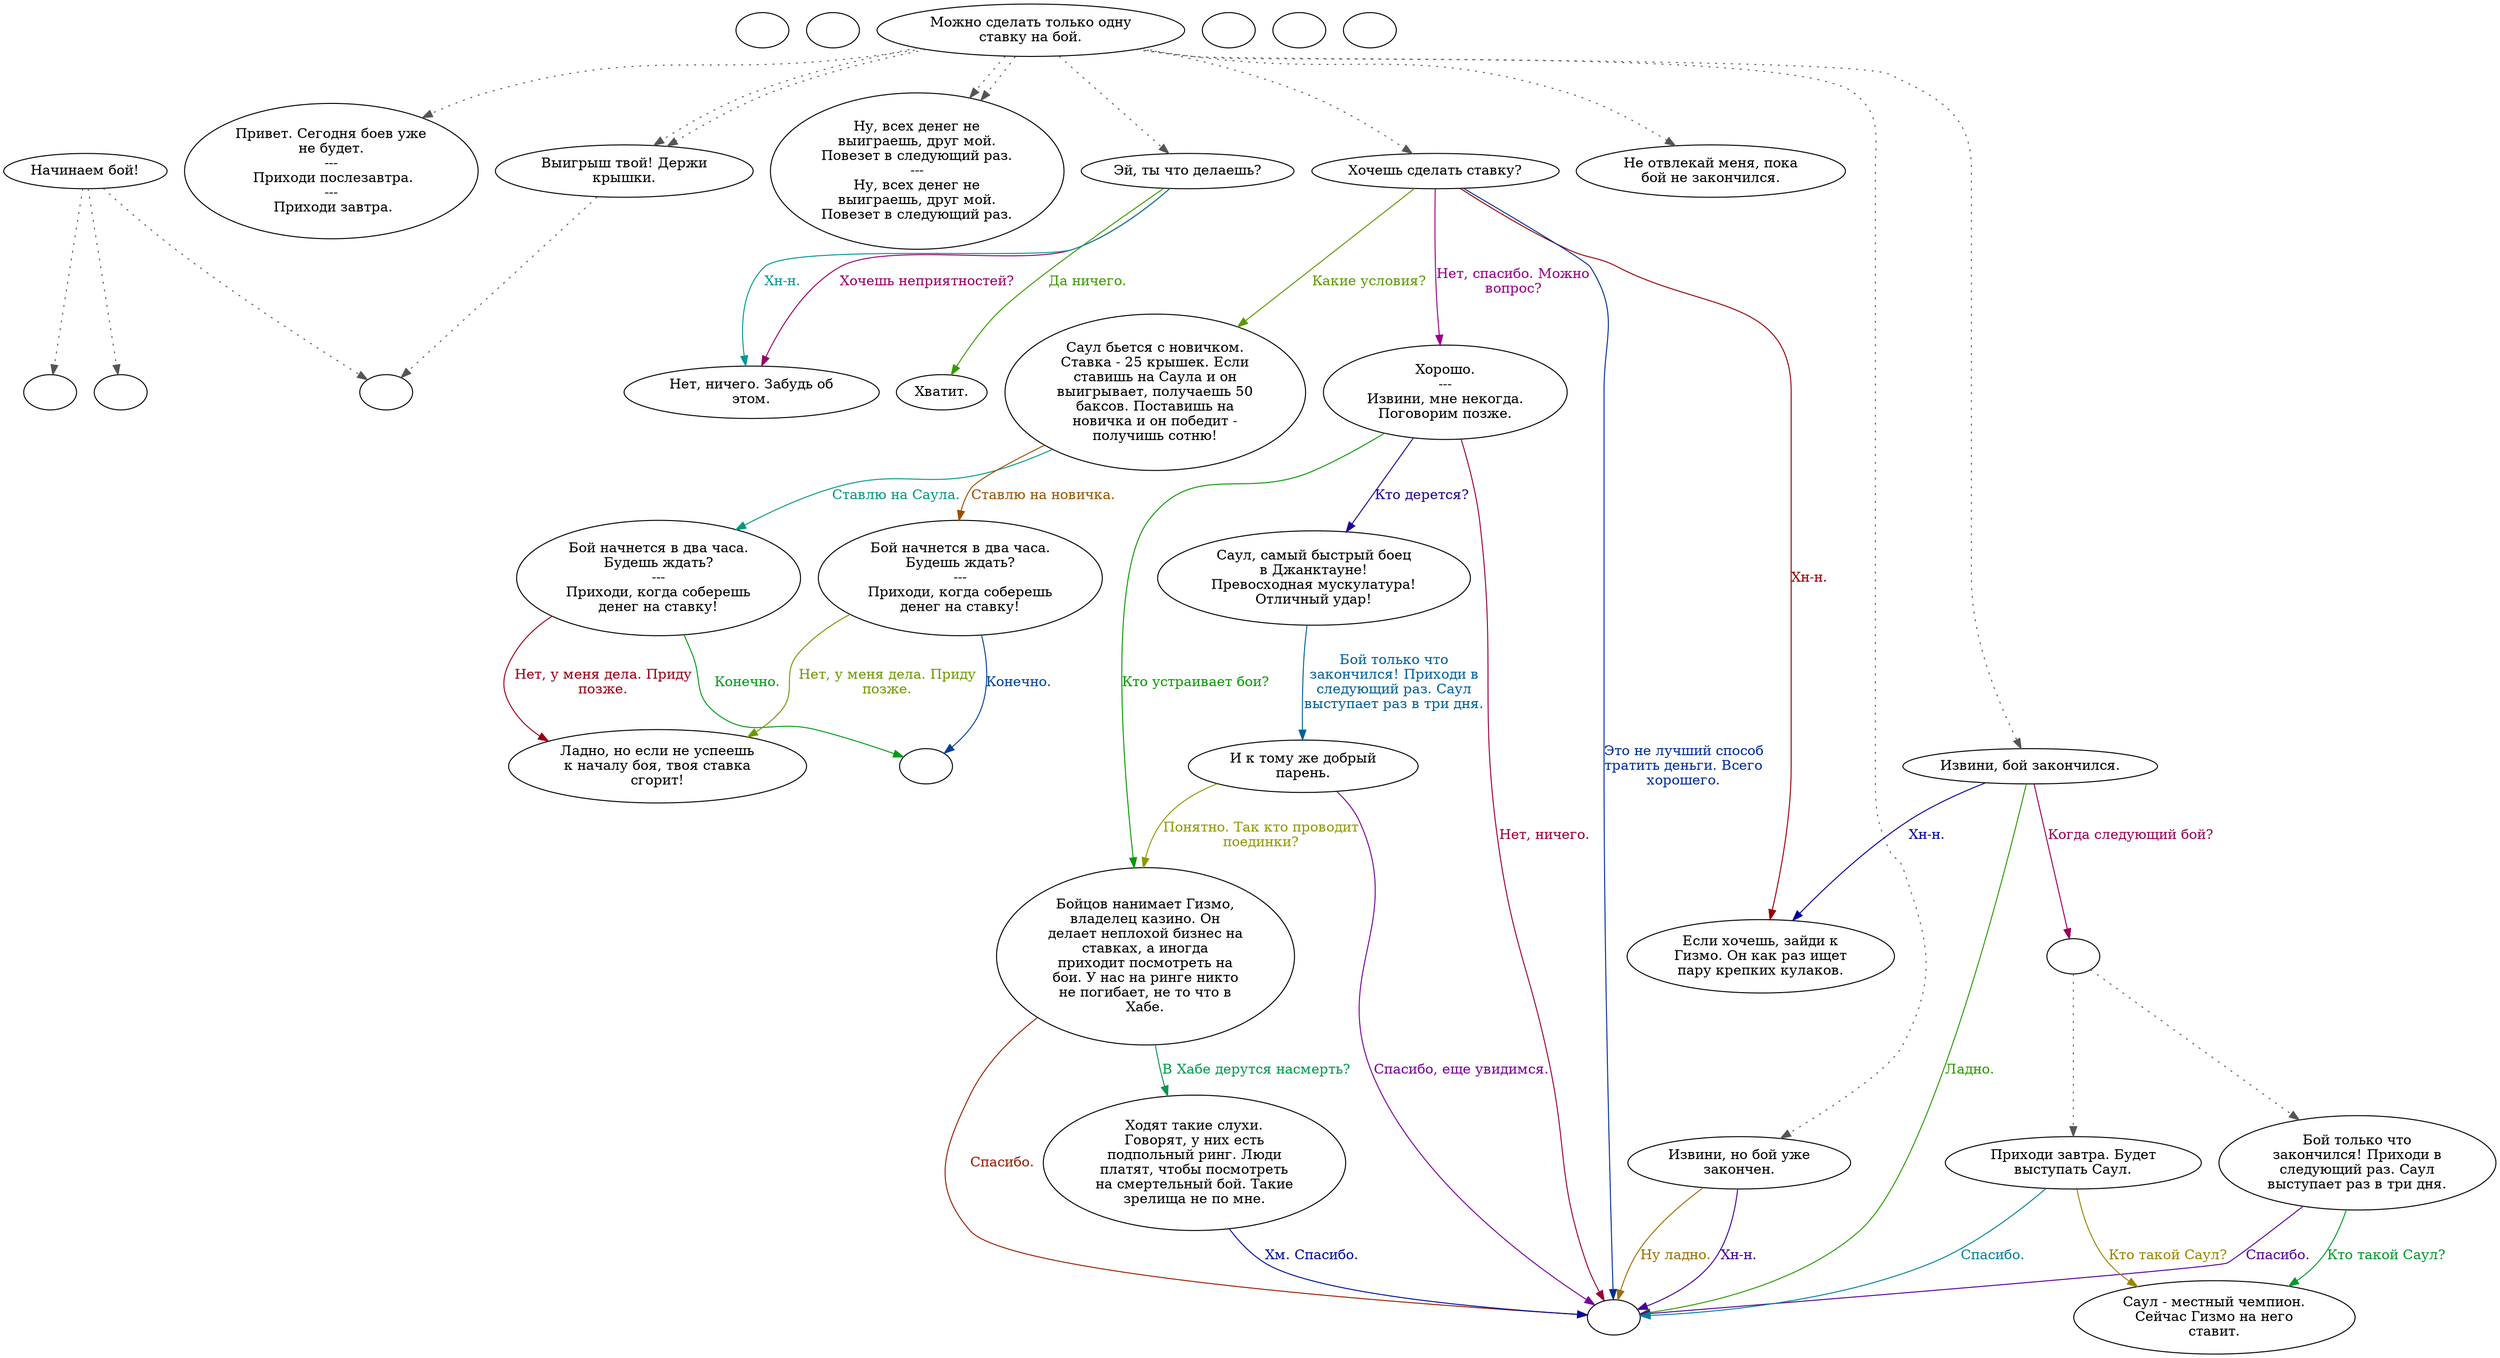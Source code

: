 digraph gustofer {
  "start" [style=filled       fillcolor="#FFFFFF"       color="#000000"]
  "start" [label=""]
  "combat_p_proc" [style=filled       fillcolor="#FFFFFF"       color="#000000"]
  "combat_p_proc" [label=""]
  "critter_p_proc" [style=filled       fillcolor="#FFFFFF"       color="#000000"]
  "critter_p_proc" -> "flee_dude" [style=dotted color="#555555"]
  "critter_p_proc" -> "destroy_challenger" [style=dotted color="#555555"]
  "critter_p_proc" -> "sleeping" [style=dotted color="#555555"]
  "critter_p_proc" [label="Начинаем бой!"]
  "destroy_p_proc" [style=filled       fillcolor="#FFFFFF"       color="#000000"]
  "destroy_p_proc" [label=""]
  "map_enter_p_proc" [style=filled       fillcolor="#FFFFFF"       color="#000000"]
  "map_enter_p_proc" [label=""]
  "pickup_p_proc" [style=filled       fillcolor="#FFFFFF"       color="#000000"]
  "pickup_p_proc" [label=""]
  "talk_p_proc" [style=filled       fillcolor="#FFFFFF"       color="#000000"]
  "talk_p_proc" -> "Gustofer05" [style=dotted color="#555555"]
  "talk_p_proc" -> "Gustofer16" [style=dotted color="#555555"]
  "talk_p_proc" -> "Gustofer07" [style=dotted color="#555555"]
  "talk_p_proc" -> "Gustofer16" [style=dotted color="#555555"]
  "talk_p_proc" -> "Gustofer07" [style=dotted color="#555555"]
  "talk_p_proc" -> "Gustofer13" [style=dotted color="#555555"]
  "talk_p_proc" -> "Gustofer06" [style=dotted color="#555555"]
  "talk_p_proc" -> "Gustofer19" [style=dotted color="#555555"]
  "talk_p_proc" -> "Gustofer18" [style=dotted color="#555555"]
  "talk_p_proc" -> "Gustofer00" [style=dotted color="#555555"]
  "talk_p_proc" [label="Можно сделать только одну\nставку на бой."]
  "Gustofer00" [style=filled       fillcolor="#FFFFFF"       color="#000000"]
  "Gustofer00" [label="Извини, бой закончился."]
  "Gustofer00" -> "Gustofer01" [label="Хн-н." color="#050099" fontcolor="#050099"]
  "Gustofer00" -> "GustoferEnd" [label="Ладно." color="#289900" fontcolor="#289900"]
  "Gustofer00" -> "Gustofer00a" [label="Когда следующий бой?" color="#990054" fontcolor="#990054"]
  "Gustofer00a" [style=filled       fillcolor="#FFFFFF"       color="#000000"]
  "Gustofer00a" -> "Gustofer03" [style=dotted color="#555555"]
  "Gustofer00a" -> "Gustofer02" [style=dotted color="#555555"]
  "Gustofer00a" [label=""]
  "Gustofer01" [style=filled       fillcolor="#FFFFFF"       color="#000000"]
  "Gustofer01" [label="Если хочешь, зайди к\nГизмо. Он как раз ищет\nпару крепких кулаков."]
  "Gustofer02" [style=filled       fillcolor="#FFFFFF"       color="#000000"]
  "Gustofer02" [label="Приходи завтра. Будет\nвыступать Саул."]
  "Gustofer02" -> "GustoferEnd" [label="Спасибо." color="#008199" fontcolor="#008199"]
  "Gustofer02" -> "Gustofer04" [label="Кто такой Саул?" color="#998500" fontcolor="#998500"]
  "Gustofer03" [style=filled       fillcolor="#FFFFFF"       color="#000000"]
  "Gustofer03" [label="Бой только что\nзакончился! Приходи в\nследующий раз. Саул\nвыступает раз в три дня."]
  "Gustofer03" -> "GustoferEnd" [label="Спасибо." color="#580099" fontcolor="#580099"]
  "Gustofer03" -> "Gustofer04" [label="Кто такой Саул?" color="#00992B" fontcolor="#00992B"]
  "Gustofer04" [style=filled       fillcolor="#FFFFFF"       color="#000000"]
  "Gustofer04" [label="Саул - местный чемпион.\nСейчас Гизмо на него\nставит."]
  "Gustofer05" [style=filled       fillcolor="#FFFFFF"       color="#000000"]
  "Gustofer05" [label="Привет. Сегодня боев уже\nне будет.\n---\n Приходи послезавтра.\n---\n Приходи завтра."]
  "Gustofer06" [style=filled       fillcolor="#FFFFFF"       color="#000000"]
  "Gustofer06" [label="Хочешь сделать ставку?"]
  "Gustofer06" -> "Gustofer01" [label="Хн-н." color="#990001" fontcolor="#990001"]
  "Gustofer06" -> "GustoferEnd" [label="Это не лучший способ\nтратить деньги. Всего\nхорошего." color="#002E99" fontcolor="#002E99"]
  "Gustofer06" -> "Gustofer08" [label="Какие условия?" color="#5B9900" fontcolor="#5B9900"]
  "Gustofer06" -> "Gustofer09" [label="Нет, спасибо. Можно\nвопрос?" color="#990087" fontcolor="#990087"]
  "Gustofer07" [style=filled       fillcolor="#FFFFFF"       color="#000000"]
  "Gustofer07" [label="Ну, всех денег не\nвыиграешь, друг мой.\nПовезет в следующий раз.\n---\nНу, всех денег не\nвыиграешь, друг мой.\nПовезет в следующий раз."]
  "Gustofer08" [style=filled       fillcolor="#FFFFFF"       color="#000000"]
  "Gustofer08" [label="Саул бьется с новичком.\nСтавка - 25 крышек. Если\nставишь на Саула и он\nвыигрывает, получаешь 50\nбаксов. Поставишь на\nновичка и он победит -\nполучишь сотню!"]
  "Gustofer08" -> "GustoferBet1" [label="Ставлю на Саула." color="#00997E" fontcolor="#00997E"]
  "Gustofer08" -> "GustoferBet2" [label="Ставлю на новичка." color="#995100" fontcolor="#995100"]
  "Gustofer09" [style=filled       fillcolor="#FFFFFF"       color="#000000"]
  "Gustofer09" [label="Хорошо.\n---\nИзвини, мне некогда.\nПоговорим позже."]
  "Gustofer09" -> "Gustofer10" [label="Кто дерется?" color="#250099" fontcolor="#250099"]
  "Gustofer09" -> "Gustofer11" [label="Кто устраивает бои?" color="#089900" fontcolor="#089900"]
  "Gustofer09" -> "GustoferEnd" [label="Нет, ничего." color="#990035" fontcolor="#990035"]
  "Gustofer10" [style=filled       fillcolor="#FFFFFF"       color="#000000"]
  "Gustofer10" [label="Саул, самый быстрый боец\nв Джанктауне!\nПревосходная мускулатура!\nОтличный удар!"]
  "Gustofer10" -> "Gustofer10a" [label="Бой только что\nзакончился! Приходи в\nследующий раз. Саул\nвыступает раз в три дня." color="#006199" fontcolor="#006199"]
  "Gustofer10a" [style=filled       fillcolor="#FFFFFF"       color="#000000"]
  "Gustofer10a" [label="И к тому же добрый\nпарень."]
  "Gustofer10a" -> "Gustofer11" [label="Понятно. Так кто проводит\nпоединки?" color="#8E9900" fontcolor="#8E9900"]
  "Gustofer10a" -> "GustoferEnd" [label="Спасибо, еще увидимся." color="#780099" fontcolor="#780099"]
  "Gustofer11" [style=filled       fillcolor="#FFFFFF"       color="#000000"]
  "Gustofer11" [label="Бойцов нанимает Гизмо,\nвладелец казино. Он\nделает неплохой бизнес на\nставках, а иногда\nприходит посмотреть на\nбои. У нас на ринге никто\nне погибает, не то что в\nХабе."]
  "Gustofer11" -> "Gustofer12" [label="В Хабе дерутся насмерть?" color="#00994B" fontcolor="#00994B"]
  "Gustofer11" -> "GustoferEnd" [label="Спасибо." color="#991E00" fontcolor="#991E00"]
  "Gustofer12" [style=filled       fillcolor="#FFFFFF"       color="#000000"]
  "Gustofer12" [label="Ходят такие слухи.\nГоворят, у них есть\nподпольный ринг. Люди\nплатят, чтобы посмотреть\nна смертельный бой. Такие\nзрелища не по мне."]
  "Gustofer12" -> "GustoferEnd" [label="Хм. Спасибо." color="#000E99" fontcolor="#000E99"]
  "Gustofer13" [style=filled       fillcolor="#FFFFFF"       color="#000000"]
  "Gustofer13" [label="Эй, ты что делаешь?"]
  "Gustofer13" -> "Gustofer14" [label="Да ничего." color="#3B9900" fontcolor="#3B9900"]
  "Gustofer13" -> "Gustofer15" [label="Хочешь неприятностей?" color="#990068" fontcolor="#990068"]
  "Gustofer13" -> "Gustofer15" [label="Хн-н." color="#009499" fontcolor="#009499"]
  "Gustofer14" [style=filled       fillcolor="#FFFFFF"       color="#000000"]
  "Gustofer14" [label="Хватит."]
  "Gustofer15" [style=filled       fillcolor="#FFFFFF"       color="#000000"]
  "Gustofer15" [label="Нет, ничего. Забудь об\nэтом."]
  "Gustofer16" [style=filled       fillcolor="#FFFFFF"       color="#000000"]
  "Gustofer16" -> "destroy_challenger" [style=dotted color="#555555"]
  "Gustofer16" [label="Выигрыш твой! Держи\nкрышки."]
  "Gustofer17" [style=filled       fillcolor="#FFFFFF"       color="#000000"]
  "Gustofer17" [label="Ладно, но если не успеешь\nк началу боя, твоя ставка\nсгорит!"]
  "Gustofer18" [style=filled       fillcolor="#FFFFFF"       color="#000000"]
  "Gustofer18" [label="Извини, но бой уже\nзакончен."]
  "Gustofer18" -> "GustoferEnd" [label="Ну ладно." color="#997100" fontcolor="#997100"]
  "Gustofer18" -> "GustoferEnd" [label="Хн-н." color="#440099" fontcolor="#440099"]
  "Gustofer19" [style=filled       fillcolor="#FFFFFF"       color="#000000"]
  "Gustofer19" [label="Не отвлекай меня, пока\nбой не закончился."]
  "GustoferEnd" [style=filled       fillcolor="#FFFFFF"       color="#000000"]
  "GustoferEnd" [label=""]
  "GustoferWait" [style=filled       fillcolor="#FFFFFF"       color="#000000"]
  "GustoferWait" [label=""]
  "GustoferBet1" [style=filled       fillcolor="#FFFFFF"       color="#000000"]
  "GustoferBet1" [label="Бой начнется в два часа.\nБудешь ждать?\n---\nПриходи, когда соберешь\nденег на ставку!"]
  "GustoferBet1" -> "GustoferWait" [label="Конечно." color="#009918" fontcolor="#009918"]
  "GustoferBet1" -> "Gustofer17" [label="Нет, у меня дела. Приду\nпозже." color="#990015" fontcolor="#990015"]
  "GustoferBet2" [style=filled       fillcolor="#FFFFFF"       color="#000000"]
  "GustoferBet2" [label="Бой начнется в два часа.\nБудешь ждать?\n---\nПриходи, когда соберешь\nденег на ставку!"]
  "GustoferBet2" -> "GustoferWait" [label="Конечно." color="#004299" fontcolor="#004299"]
  "GustoferBet2" -> "Gustofer17" [label="Нет, у меня дела. Приду\nпозже." color="#6E9900" fontcolor="#6E9900"]
  "flee_dude" [style=filled       fillcolor="#FFFFFF"       color="#000000"]
  "flee_dude" [label=""]
  "destroy_challenger" [style=filled       fillcolor="#FFFFFF"       color="#000000"]
  "destroy_challenger" [label=""]
  "sleeping" [style=filled       fillcolor="#FFFFFF"       color="#000000"]
  "sleeping" [label=""]
}